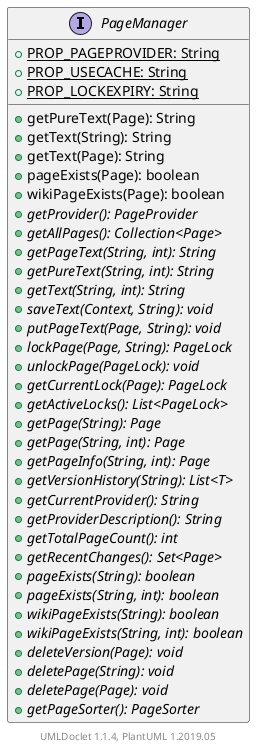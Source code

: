 @startuml

    interface PageManager [[PageManager.html]] {
        {static} +PROP_PAGEPROVIDER: String
        {static} +PROP_USECACHE: String
        {static} +PROP_LOCKEXPIRY: String
        +getPureText(Page): String
        +getText(String): String
        +getText(Page): String
        +pageExists(Page): boolean
        +wikiPageExists(Page): boolean
        {abstract} +getProvider(): PageProvider
        {abstract} +getAllPages(): Collection<Page>
        {abstract} +getPageText(String, int): String
        {abstract} +getPureText(String, int): String
        {abstract} +getText(String, int): String
        {abstract} +saveText(Context, String): void
        {abstract} +putPageText(Page, String): void
        {abstract} +lockPage(Page, String): PageLock
        {abstract} +unlockPage(PageLock): void
        {abstract} +getCurrentLock(Page): PageLock
        {abstract} +getActiveLocks(): List<PageLock>
        {abstract} +getPage(String): Page
        {abstract} +getPage(String, int): Page
        {abstract} +getPageInfo(String, int): Page
        {abstract} +getVersionHistory(String): List<T>
        {abstract} +getCurrentProvider(): String
        {abstract} +getProviderDescription(): String
        {abstract} +getTotalPageCount(): int
        {abstract} +getRecentChanges(): Set<Page>
        {abstract} +pageExists(String): boolean
        {abstract} +pageExists(String, int): boolean
        {abstract} +wikiPageExists(String): boolean
        {abstract} +wikiPageExists(String, int): boolean
        {abstract} +deleteVersion(Page): void
        {abstract} +deletePage(String): void
        {abstract} +deletePage(Page): void
        {abstract} +getPageSorter(): PageSorter
    }


    center footer UMLDoclet 1.1.4, PlantUML 1.2019.05
@enduml
